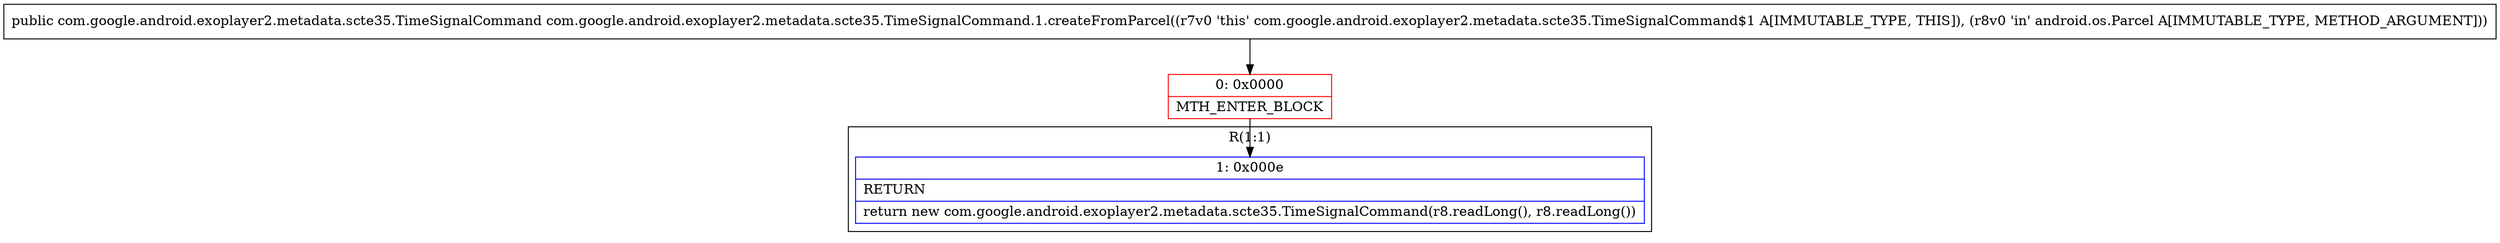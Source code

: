 digraph "CFG forcom.google.android.exoplayer2.metadata.scte35.TimeSignalCommand.1.createFromParcel(Landroid\/os\/Parcel;)Lcom\/google\/android\/exoplayer2\/metadata\/scte35\/TimeSignalCommand;" {
subgraph cluster_Region_578736426 {
label = "R(1:1)";
node [shape=record,color=blue];
Node_1 [shape=record,label="{1\:\ 0x000e|RETURN\l|return new com.google.android.exoplayer2.metadata.scte35.TimeSignalCommand(r8.readLong(), r8.readLong())\l}"];
}
Node_0 [shape=record,color=red,label="{0\:\ 0x0000|MTH_ENTER_BLOCK\l}"];
MethodNode[shape=record,label="{public com.google.android.exoplayer2.metadata.scte35.TimeSignalCommand com.google.android.exoplayer2.metadata.scte35.TimeSignalCommand.1.createFromParcel((r7v0 'this' com.google.android.exoplayer2.metadata.scte35.TimeSignalCommand$1 A[IMMUTABLE_TYPE, THIS]), (r8v0 'in' android.os.Parcel A[IMMUTABLE_TYPE, METHOD_ARGUMENT])) }"];
MethodNode -> Node_0;
Node_0 -> Node_1;
}

